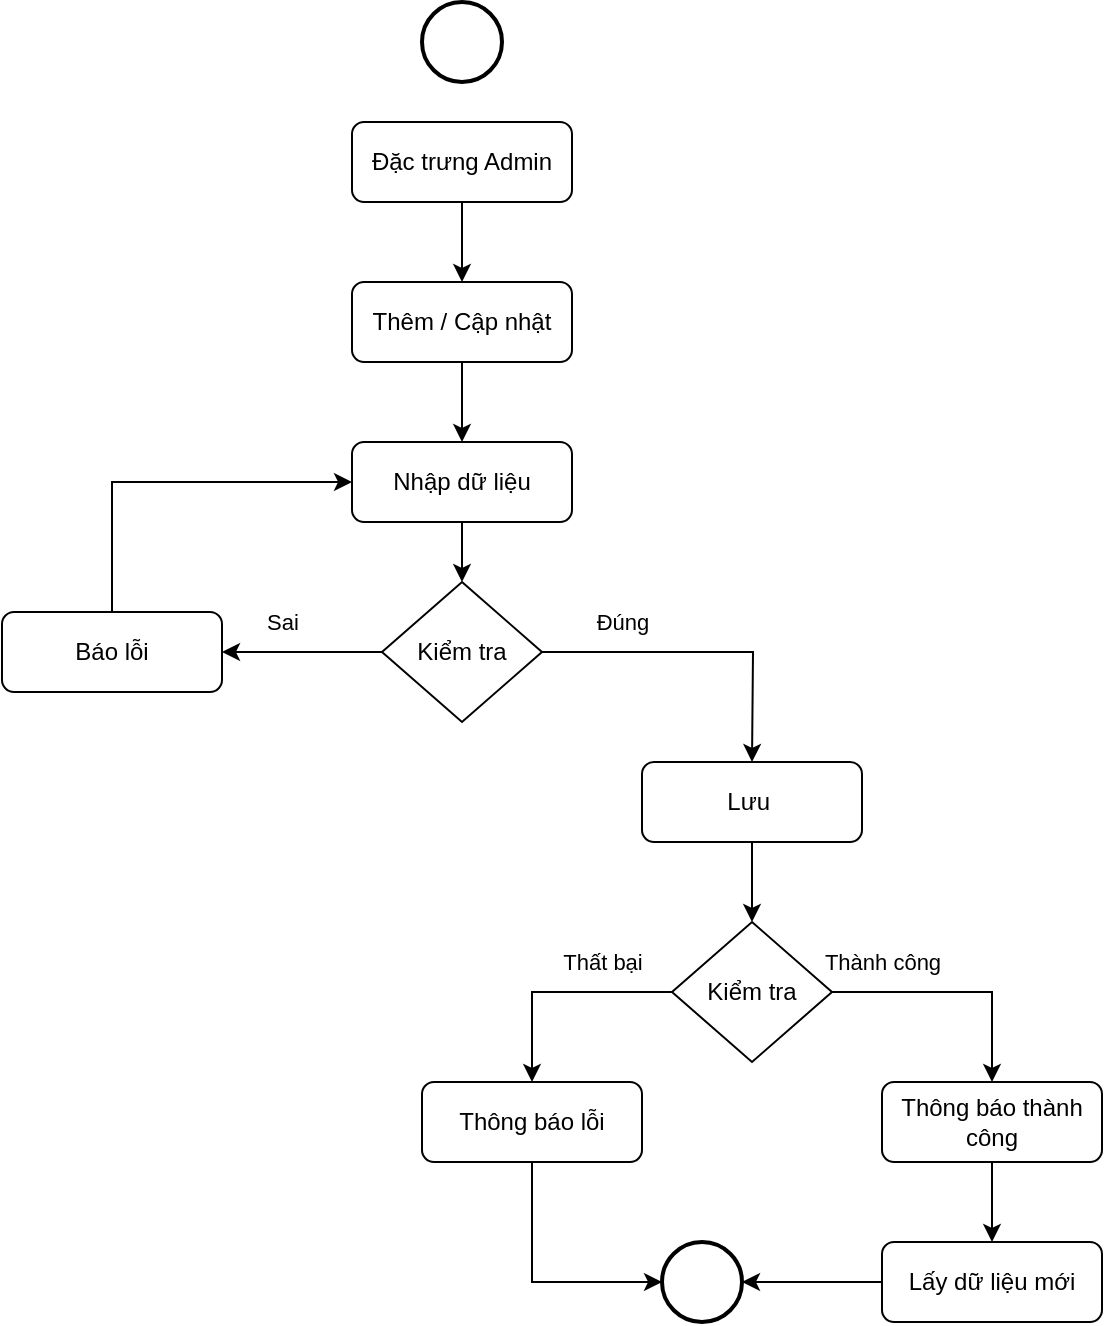 <mxfile version="24.7.17">
  <diagram id="C5RBs43oDa-KdzZeNtuy" name="Page-1">
    <mxGraphModel dx="1120" dy="524" grid="1" gridSize="10" guides="1" tooltips="1" connect="1" arrows="1" fold="1" page="1" pageScale="1" pageWidth="827" pageHeight="1169" math="0" shadow="0">
      <root>
        <mxCell id="WIyWlLk6GJQsqaUBKTNV-0" />
        <mxCell id="WIyWlLk6GJQsqaUBKTNV-1" parent="WIyWlLk6GJQsqaUBKTNV-0" />
        <mxCell id="W9sJVD_r1qbAF0M44WsY-0" value="" style="strokeWidth=2;html=1;shape=mxgraph.flowchart.start_2;whiteSpace=wrap;" vertex="1" parent="WIyWlLk6GJQsqaUBKTNV-1">
          <mxGeometry x="240" y="40" width="40" height="40" as="geometry" />
        </mxCell>
        <mxCell id="W9sJVD_r1qbAF0M44WsY-3" value="" style="edgeStyle=orthogonalEdgeStyle;rounded=0;orthogonalLoop=1;jettySize=auto;html=1;" edge="1" parent="WIyWlLk6GJQsqaUBKTNV-1" source="W9sJVD_r1qbAF0M44WsY-1" target="W9sJVD_r1qbAF0M44WsY-2">
          <mxGeometry relative="1" as="geometry" />
        </mxCell>
        <mxCell id="W9sJVD_r1qbAF0M44WsY-1" value="Đặc trưng Admin" style="rounded=1;whiteSpace=wrap;html=1;" vertex="1" parent="WIyWlLk6GJQsqaUBKTNV-1">
          <mxGeometry x="205" y="100" width="110" height="40" as="geometry" />
        </mxCell>
        <mxCell id="W9sJVD_r1qbAF0M44WsY-5" value="" style="edgeStyle=orthogonalEdgeStyle;rounded=0;orthogonalLoop=1;jettySize=auto;html=1;" edge="1" parent="WIyWlLk6GJQsqaUBKTNV-1" source="W9sJVD_r1qbAF0M44WsY-2" target="W9sJVD_r1qbAF0M44WsY-4">
          <mxGeometry relative="1" as="geometry" />
        </mxCell>
        <mxCell id="W9sJVD_r1qbAF0M44WsY-2" value="Thêm / Cập nhật" style="rounded=1;whiteSpace=wrap;html=1;" vertex="1" parent="WIyWlLk6GJQsqaUBKTNV-1">
          <mxGeometry x="205" y="180" width="110" height="40" as="geometry" />
        </mxCell>
        <mxCell id="W9sJVD_r1qbAF0M44WsY-7" value="" style="edgeStyle=orthogonalEdgeStyle;rounded=0;orthogonalLoop=1;jettySize=auto;html=1;" edge="1" parent="WIyWlLk6GJQsqaUBKTNV-1" source="W9sJVD_r1qbAF0M44WsY-4" target="W9sJVD_r1qbAF0M44WsY-6">
          <mxGeometry relative="1" as="geometry" />
        </mxCell>
        <mxCell id="W9sJVD_r1qbAF0M44WsY-4" value="Nhập dữ liệu" style="rounded=1;whiteSpace=wrap;html=1;" vertex="1" parent="WIyWlLk6GJQsqaUBKTNV-1">
          <mxGeometry x="205" y="260" width="110" height="40" as="geometry" />
        </mxCell>
        <mxCell id="W9sJVD_r1qbAF0M44WsY-12" style="edgeStyle=orthogonalEdgeStyle;rounded=0;orthogonalLoop=1;jettySize=auto;html=1;" edge="1" parent="WIyWlLk6GJQsqaUBKTNV-1" source="W9sJVD_r1qbAF0M44WsY-6">
          <mxGeometry relative="1" as="geometry">
            <mxPoint x="405" y="420" as="targetPoint" />
          </mxGeometry>
        </mxCell>
        <mxCell id="W9sJVD_r1qbAF0M44WsY-13" value="Đúng" style="edgeLabel;html=1;align=center;verticalAlign=middle;resizable=0;points=[];" vertex="1" connectable="0" parent="W9sJVD_r1qbAF0M44WsY-12">
          <mxGeometry x="-0.463" y="1" relative="1" as="geometry">
            <mxPoint x="-3" y="-14" as="offset" />
          </mxGeometry>
        </mxCell>
        <mxCell id="W9sJVD_r1qbAF0M44WsY-19" value="" style="edgeStyle=orthogonalEdgeStyle;rounded=0;orthogonalLoop=1;jettySize=auto;html=1;" edge="1" parent="WIyWlLk6GJQsqaUBKTNV-1" source="W9sJVD_r1qbAF0M44WsY-6" target="W9sJVD_r1qbAF0M44WsY-8">
          <mxGeometry relative="1" as="geometry" />
        </mxCell>
        <mxCell id="W9sJVD_r1qbAF0M44WsY-20" value="Sai" style="edgeLabel;html=1;align=center;verticalAlign=middle;resizable=0;points=[];" vertex="1" connectable="0" parent="W9sJVD_r1qbAF0M44WsY-19">
          <mxGeometry x="-0.1" y="-2" relative="1" as="geometry">
            <mxPoint x="-14" y="-13" as="offset" />
          </mxGeometry>
        </mxCell>
        <mxCell id="W9sJVD_r1qbAF0M44WsY-6" value="Kiểm tra" style="rhombus;whiteSpace=wrap;html=1;" vertex="1" parent="WIyWlLk6GJQsqaUBKTNV-1">
          <mxGeometry x="220" y="330" width="80" height="70" as="geometry" />
        </mxCell>
        <mxCell id="W9sJVD_r1qbAF0M44WsY-21" style="edgeStyle=orthogonalEdgeStyle;rounded=0;orthogonalLoop=1;jettySize=auto;html=1;entryX=0;entryY=0.5;entryDx=0;entryDy=0;" edge="1" parent="WIyWlLk6GJQsqaUBKTNV-1" source="W9sJVD_r1qbAF0M44WsY-8" target="W9sJVD_r1qbAF0M44WsY-4">
          <mxGeometry relative="1" as="geometry">
            <Array as="points">
              <mxPoint x="85" y="280" />
            </Array>
          </mxGeometry>
        </mxCell>
        <mxCell id="W9sJVD_r1qbAF0M44WsY-8" value="Báo lỗi" style="rounded=1;whiteSpace=wrap;html=1;" vertex="1" parent="WIyWlLk6GJQsqaUBKTNV-1">
          <mxGeometry x="30" y="345" width="110" height="40" as="geometry" />
        </mxCell>
        <mxCell id="W9sJVD_r1qbAF0M44WsY-14" value="" style="strokeWidth=2;html=1;shape=mxgraph.flowchart.start_2;whiteSpace=wrap;" vertex="1" parent="WIyWlLk6GJQsqaUBKTNV-1">
          <mxGeometry x="360" y="660" width="40" height="40" as="geometry" />
        </mxCell>
        <mxCell id="W9sJVD_r1qbAF0M44WsY-24" value="" style="edgeStyle=orthogonalEdgeStyle;rounded=0;orthogonalLoop=1;jettySize=auto;html=1;" edge="1" parent="WIyWlLk6GJQsqaUBKTNV-1" source="W9sJVD_r1qbAF0M44WsY-15" target="W9sJVD_r1qbAF0M44WsY-23">
          <mxGeometry relative="1" as="geometry" />
        </mxCell>
        <mxCell id="W9sJVD_r1qbAF0M44WsY-15" value="Lưu&amp;nbsp;" style="rounded=1;whiteSpace=wrap;html=1;" vertex="1" parent="WIyWlLk6GJQsqaUBKTNV-1">
          <mxGeometry x="350" y="420" width="110" height="40" as="geometry" />
        </mxCell>
        <mxCell id="W9sJVD_r1qbAF0M44WsY-26" style="edgeStyle=orthogonalEdgeStyle;rounded=0;orthogonalLoop=1;jettySize=auto;html=1;entryX=0.5;entryY=0;entryDx=0;entryDy=0;" edge="1" parent="WIyWlLk6GJQsqaUBKTNV-1" source="W9sJVD_r1qbAF0M44WsY-23" target="W9sJVD_r1qbAF0M44WsY-25">
          <mxGeometry relative="1" as="geometry" />
        </mxCell>
        <mxCell id="W9sJVD_r1qbAF0M44WsY-27" value="Thất bại" style="edgeLabel;html=1;align=center;verticalAlign=middle;resizable=0;points=[];" vertex="1" connectable="0" parent="W9sJVD_r1qbAF0M44WsY-26">
          <mxGeometry x="-0.391" relative="1" as="geometry">
            <mxPoint y="-15" as="offset" />
          </mxGeometry>
        </mxCell>
        <mxCell id="W9sJVD_r1qbAF0M44WsY-30" style="edgeStyle=orthogonalEdgeStyle;rounded=0;orthogonalLoop=1;jettySize=auto;html=1;entryX=0.5;entryY=0;entryDx=0;entryDy=0;" edge="1" parent="WIyWlLk6GJQsqaUBKTNV-1" source="W9sJVD_r1qbAF0M44WsY-23" target="W9sJVD_r1qbAF0M44WsY-29">
          <mxGeometry relative="1" as="geometry" />
        </mxCell>
        <mxCell id="W9sJVD_r1qbAF0M44WsY-31" value="Thành công" style="edgeLabel;html=1;align=center;verticalAlign=middle;resizable=0;points=[];" vertex="1" connectable="0" parent="W9sJVD_r1qbAF0M44WsY-30">
          <mxGeometry x="-0.36" y="2" relative="1" as="geometry">
            <mxPoint x="-15" y="-13" as="offset" />
          </mxGeometry>
        </mxCell>
        <mxCell id="W9sJVD_r1qbAF0M44WsY-23" value="Kiểm tra" style="rhombus;whiteSpace=wrap;html=1;" vertex="1" parent="WIyWlLk6GJQsqaUBKTNV-1">
          <mxGeometry x="365" y="500" width="80" height="70" as="geometry" />
        </mxCell>
        <mxCell id="W9sJVD_r1qbAF0M44WsY-25" value="Thông báo lỗi" style="rounded=1;whiteSpace=wrap;html=1;" vertex="1" parent="WIyWlLk6GJQsqaUBKTNV-1">
          <mxGeometry x="240" y="580" width="110" height="40" as="geometry" />
        </mxCell>
        <mxCell id="W9sJVD_r1qbAF0M44WsY-33" value="" style="edgeStyle=orthogonalEdgeStyle;rounded=0;orthogonalLoop=1;jettySize=auto;html=1;" edge="1" parent="WIyWlLk6GJQsqaUBKTNV-1" source="W9sJVD_r1qbAF0M44WsY-29" target="W9sJVD_r1qbAF0M44WsY-32">
          <mxGeometry relative="1" as="geometry" />
        </mxCell>
        <mxCell id="W9sJVD_r1qbAF0M44WsY-29" value="Thông báo thành công" style="rounded=1;whiteSpace=wrap;html=1;" vertex="1" parent="WIyWlLk6GJQsqaUBKTNV-1">
          <mxGeometry x="470" y="580" width="110" height="40" as="geometry" />
        </mxCell>
        <mxCell id="W9sJVD_r1qbAF0M44WsY-32" value="Lấy dữ liệu mới" style="rounded=1;whiteSpace=wrap;html=1;" vertex="1" parent="WIyWlLk6GJQsqaUBKTNV-1">
          <mxGeometry x="470" y="660" width="110" height="40" as="geometry" />
        </mxCell>
        <mxCell id="W9sJVD_r1qbAF0M44WsY-34" style="edgeStyle=orthogonalEdgeStyle;rounded=0;orthogonalLoop=1;jettySize=auto;html=1;entryX=1;entryY=0.5;entryDx=0;entryDy=0;entryPerimeter=0;" edge="1" parent="WIyWlLk6GJQsqaUBKTNV-1" source="W9sJVD_r1qbAF0M44WsY-32" target="W9sJVD_r1qbAF0M44WsY-14">
          <mxGeometry relative="1" as="geometry" />
        </mxCell>
        <mxCell id="W9sJVD_r1qbAF0M44WsY-35" style="edgeStyle=orthogonalEdgeStyle;rounded=0;orthogonalLoop=1;jettySize=auto;html=1;entryX=0;entryY=0.5;entryDx=0;entryDy=0;entryPerimeter=0;exitX=0.5;exitY=1;exitDx=0;exitDy=0;" edge="1" parent="WIyWlLk6GJQsqaUBKTNV-1" source="W9sJVD_r1qbAF0M44WsY-25" target="W9sJVD_r1qbAF0M44WsY-14">
          <mxGeometry relative="1" as="geometry" />
        </mxCell>
      </root>
    </mxGraphModel>
  </diagram>
</mxfile>
